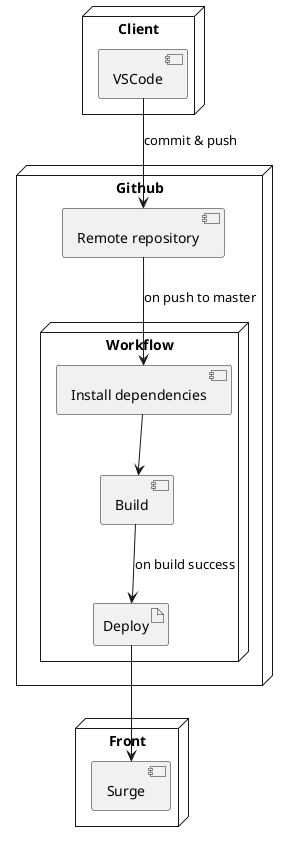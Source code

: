 @startuml deployment

node "Client" as client {
    [VSCode]
}

node "Github" as gh {
    [Remote repository] as repo
    node "Workflow" as workflow {
        [Install dependencies] as npmi
        [Build]
        artifact Deploy
    }
}

node "Front" as front {
    [Surge]
}

VSCode --> repo : commit & push
repo --> npmi : on push to master
npmi --> Build
Build --> Deploy : on build success
Deploy --> Surge

@enduml